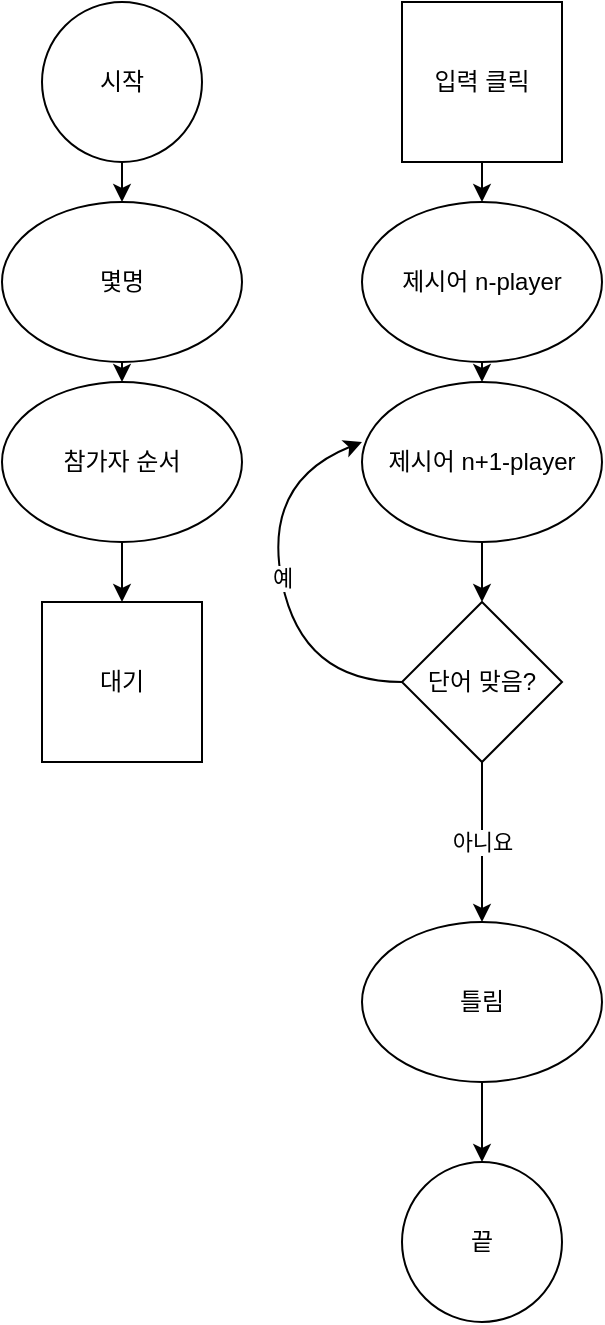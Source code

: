<mxfile version="20.1.4" type="device"><diagram id="N2CX9yl7cu0LweRWFolf" name="페이지-1"><mxGraphModel dx="2062" dy="1154" grid="1" gridSize="10" guides="1" tooltips="1" connect="1" arrows="1" fold="1" page="1" pageScale="1" pageWidth="827" pageHeight="1169" math="0" shadow="0"><root><mxCell id="0"/><mxCell id="1" parent="0"/><mxCell id="3idsHdiGujDu-MR77H9T-1" value="참가자 순서" style="ellipse;whiteSpace=wrap;html=1;" vertex="1" parent="1"><mxGeometry x="270" y="290" width="120" height="80" as="geometry"/></mxCell><mxCell id="3idsHdiGujDu-MR77H9T-6" style="edgeStyle=orthogonalEdgeStyle;rounded=0;orthogonalLoop=1;jettySize=auto;html=1;exitX=0.5;exitY=1;exitDx=0;exitDy=0;entryX=0.5;entryY=0;entryDx=0;entryDy=0;" edge="1" parent="1" source="3idsHdiGujDu-MR77H9T-2" target="3idsHdiGujDu-MR77H9T-4"><mxGeometry relative="1" as="geometry"/></mxCell><mxCell id="3idsHdiGujDu-MR77H9T-2" value="시작" style="ellipse;whiteSpace=wrap;html=1;aspect=fixed;" vertex="1" parent="1"><mxGeometry x="290" y="100" width="80" height="80" as="geometry"/></mxCell><mxCell id="3idsHdiGujDu-MR77H9T-3" value="끝" style="ellipse;whiteSpace=wrap;html=1;aspect=fixed;" vertex="1" parent="1"><mxGeometry x="470" y="680" width="80" height="80" as="geometry"/></mxCell><mxCell id="3idsHdiGujDu-MR77H9T-8" style="edgeStyle=orthogonalEdgeStyle;rounded=0;orthogonalLoop=1;jettySize=auto;html=1;exitX=0.5;exitY=1;exitDx=0;exitDy=0;entryX=0.5;entryY=0;entryDx=0;entryDy=0;" edge="1" parent="1" source="3idsHdiGujDu-MR77H9T-4" target="3idsHdiGujDu-MR77H9T-1"><mxGeometry relative="1" as="geometry"/></mxCell><mxCell id="3idsHdiGujDu-MR77H9T-4" value="몇명" style="ellipse;whiteSpace=wrap;html=1;" vertex="1" parent="1"><mxGeometry x="270" y="200" width="120" height="80" as="geometry"/></mxCell><mxCell id="3idsHdiGujDu-MR77H9T-5" value="아니요" style="endArrow=classic;html=1;rounded=0;" edge="1" parent="1"><mxGeometry width="50" height="50" relative="1" as="geometry"><mxPoint x="510" y="480" as="sourcePoint"/><mxPoint x="510" y="560" as="targetPoint"/></mxGeometry></mxCell><mxCell id="3idsHdiGujDu-MR77H9T-7" value="" style="endArrow=classic;html=1;rounded=0;exitX=0.5;exitY=1;exitDx=0;exitDy=0;" edge="1" parent="1" source="3idsHdiGujDu-MR77H9T-1" target="3idsHdiGujDu-MR77H9T-10"><mxGeometry width="50" height="50" relative="1" as="geometry"><mxPoint x="390" y="600" as="sourcePoint"/><mxPoint x="440" y="550" as="targetPoint"/></mxGeometry></mxCell><mxCell id="3idsHdiGujDu-MR77H9T-10" value="대기" style="whiteSpace=wrap;html=1;aspect=fixed;" vertex="1" parent="1"><mxGeometry x="290" y="400" width="80" height="80" as="geometry"/></mxCell><mxCell id="3idsHdiGujDu-MR77H9T-11" value="입력 클릭" style="whiteSpace=wrap;html=1;aspect=fixed;" vertex="1" parent="1"><mxGeometry x="470" y="100" width="80" height="80" as="geometry"/></mxCell><mxCell id="3idsHdiGujDu-MR77H9T-14" value="제시어 n+1-player" style="ellipse;whiteSpace=wrap;html=1;" vertex="1" parent="1"><mxGeometry x="450" y="290" width="120" height="80" as="geometry"/></mxCell><mxCell id="3idsHdiGujDu-MR77H9T-15" style="edgeStyle=orthogonalEdgeStyle;rounded=0;orthogonalLoop=1;jettySize=auto;html=1;exitX=0.5;exitY=1;exitDx=0;exitDy=0;entryX=0.5;entryY=0;entryDx=0;entryDy=0;" edge="1" parent="1" target="3idsHdiGujDu-MR77H9T-17"><mxGeometry relative="1" as="geometry"><mxPoint x="510" y="180" as="sourcePoint"/></mxGeometry></mxCell><mxCell id="3idsHdiGujDu-MR77H9T-16" style="edgeStyle=orthogonalEdgeStyle;rounded=0;orthogonalLoop=1;jettySize=auto;html=1;exitX=0.5;exitY=1;exitDx=0;exitDy=0;entryX=0.5;entryY=0;entryDx=0;entryDy=0;" edge="1" parent="1" source="3idsHdiGujDu-MR77H9T-17" target="3idsHdiGujDu-MR77H9T-14"><mxGeometry relative="1" as="geometry"/></mxCell><mxCell id="3idsHdiGujDu-MR77H9T-17" value="제시어 n-player" style="ellipse;whiteSpace=wrap;html=1;" vertex="1" parent="1"><mxGeometry x="450" y="200" width="120" height="80" as="geometry"/></mxCell><mxCell id="3idsHdiGujDu-MR77H9T-18" value="" style="endArrow=classic;html=1;rounded=0;exitX=0.5;exitY=1;exitDx=0;exitDy=0;" edge="1" parent="1" source="3idsHdiGujDu-MR77H9T-14"><mxGeometry width="50" height="50" relative="1" as="geometry"><mxPoint x="570" y="600" as="sourcePoint"/><mxPoint x="510" y="400" as="targetPoint"/></mxGeometry></mxCell><mxCell id="3idsHdiGujDu-MR77H9T-19" value="단어 맞음?" style="rhombus;whiteSpace=wrap;html=1;" vertex="1" parent="1"><mxGeometry x="470" y="400" width="80" height="80" as="geometry"/></mxCell><mxCell id="3idsHdiGujDu-MR77H9T-20" value="예" style="curved=1;endArrow=classic;html=1;rounded=0;entryX=0;entryY=0.375;entryDx=0;entryDy=0;entryPerimeter=0;exitX=0;exitY=0.5;exitDx=0;exitDy=0;" edge="1" parent="1" source="3idsHdiGujDu-MR77H9T-19" target="3idsHdiGujDu-MR77H9T-14"><mxGeometry width="50" height="50" relative="1" as="geometry"><mxPoint x="390" y="600" as="sourcePoint"/><mxPoint x="440" y="550" as="targetPoint"/><Array as="points"><mxPoint x="420" y="440"/><mxPoint x="400" y="340"/></Array></mxGeometry></mxCell><mxCell id="3idsHdiGujDu-MR77H9T-21" value="틀림" style="ellipse;whiteSpace=wrap;html=1;" vertex="1" parent="1"><mxGeometry x="450" y="560" width="120" height="80" as="geometry"/></mxCell><mxCell id="3idsHdiGujDu-MR77H9T-23" value="" style="endArrow=classic;html=1;rounded=0;exitX=0.5;exitY=1;exitDx=0;exitDy=0;entryX=0.5;entryY=0;entryDx=0;entryDy=0;" edge="1" parent="1" source="3idsHdiGujDu-MR77H9T-21" target="3idsHdiGujDu-MR77H9T-3"><mxGeometry width="50" height="50" relative="1" as="geometry"><mxPoint x="520" y="380" as="sourcePoint"/><mxPoint x="520" y="410" as="targetPoint"/></mxGeometry></mxCell></root></mxGraphModel></diagram></mxfile>